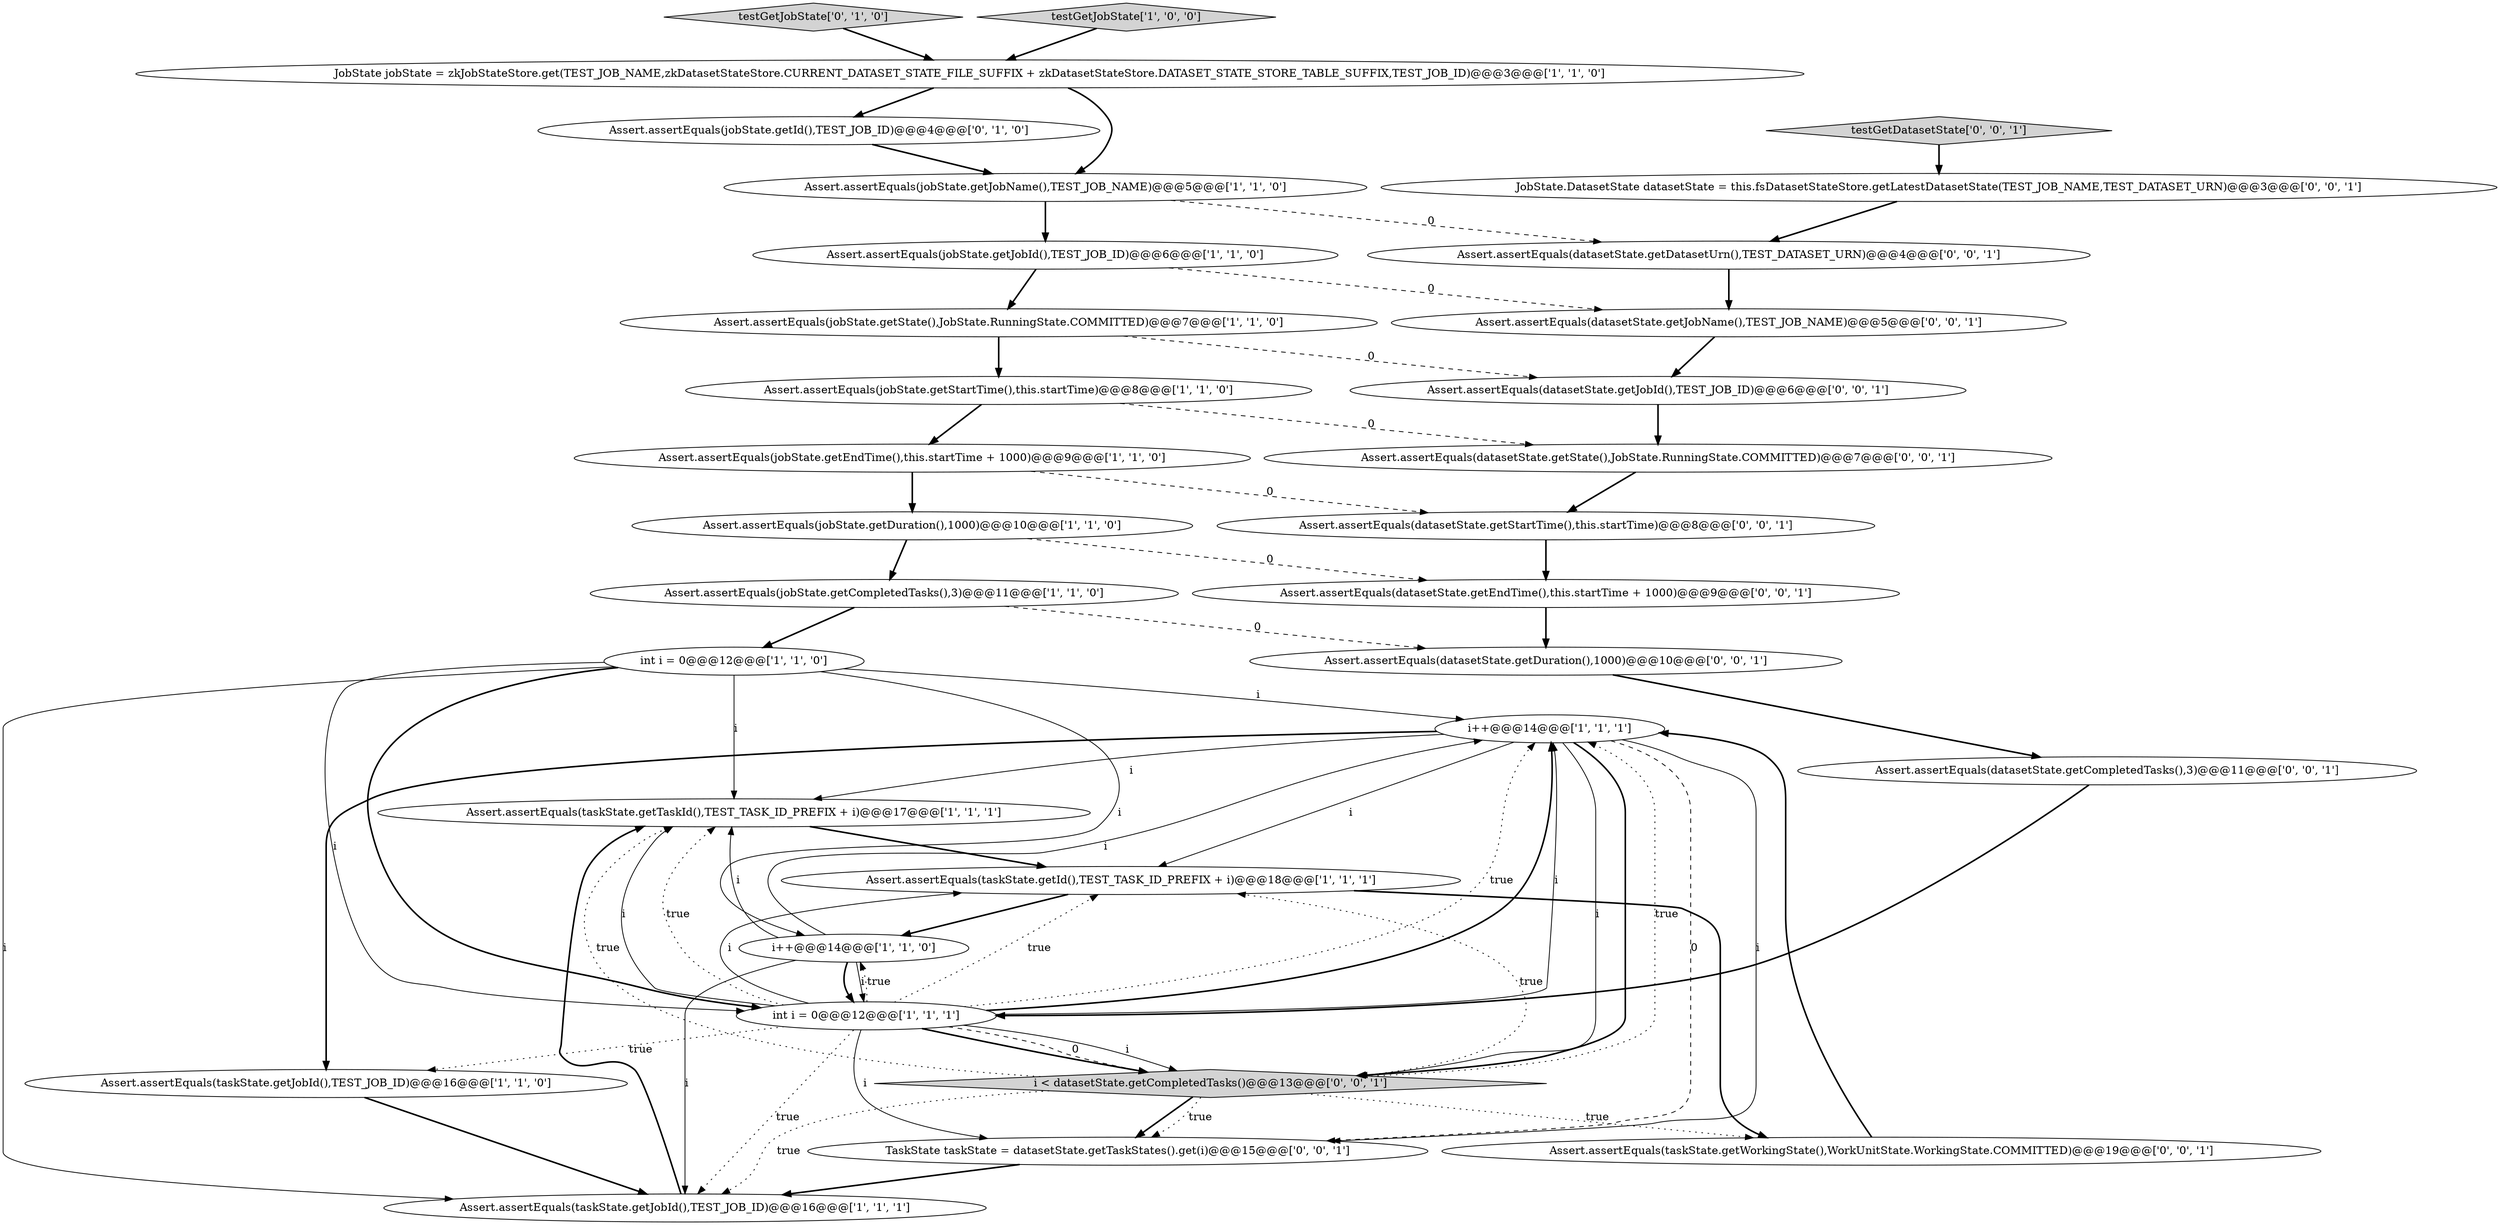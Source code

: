 digraph {
0 [style = filled, label = "i++@@@14@@@['1', '1', '1']", fillcolor = white, shape = ellipse image = "AAA0AAABBB1BBB"];
8 [style = filled, label = "i++@@@14@@@['1', '1', '0']", fillcolor = white, shape = ellipse image = "AAA0AAABBB1BBB"];
26 [style = filled, label = "Assert.assertEquals(datasetState.getDatasetUrn(),TEST_DATASET_URN)@@@4@@@['0', '0', '1']", fillcolor = white, shape = ellipse image = "AAA0AAABBB3BBB"];
12 [style = filled, label = "Assert.assertEquals(taskState.getTaskId(),TEST_TASK_ID_PREFIX + i)@@@17@@@['1', '1', '1']", fillcolor = white, shape = ellipse image = "AAA0AAABBB1BBB"];
30 [style = filled, label = "Assert.assertEquals(datasetState.getState(),JobState.RunningState.COMMITTED)@@@7@@@['0', '0', '1']", fillcolor = white, shape = ellipse image = "AAA0AAABBB3BBB"];
31 [style = filled, label = "Assert.assertEquals(datasetState.getEndTime(),this.startTime + 1000)@@@9@@@['0', '0', '1']", fillcolor = white, shape = ellipse image = "AAA0AAABBB3BBB"];
15 [style = filled, label = "int i = 0@@@12@@@['1', '1', '0']", fillcolor = white, shape = ellipse image = "AAA0AAABBB1BBB"];
19 [style = filled, label = "TaskState taskState = datasetState.getTaskStates().get(i)@@@15@@@['0', '0', '1']", fillcolor = white, shape = ellipse image = "AAA0AAABBB3BBB"];
18 [style = filled, label = "testGetJobState['0', '1', '0']", fillcolor = lightgray, shape = diamond image = "AAA0AAABBB2BBB"];
13 [style = filled, label = "JobState jobState = zkJobStateStore.get(TEST_JOB_NAME,zkDatasetStateStore.CURRENT_DATASET_STATE_FILE_SUFFIX + zkDatasetStateStore.DATASET_STATE_STORE_TABLE_SUFFIX,TEST_JOB_ID)@@@3@@@['1', '1', '0']", fillcolor = white, shape = ellipse image = "AAA0AAABBB1BBB"];
5 [style = filled, label = "int i = 0@@@12@@@['1', '1', '1']", fillcolor = white, shape = ellipse image = "AAA0AAABBB1BBB"];
29 [style = filled, label = "Assert.assertEquals(datasetState.getDuration(),1000)@@@10@@@['0', '0', '1']", fillcolor = white, shape = ellipse image = "AAA0AAABBB3BBB"];
28 [style = filled, label = "Assert.assertEquals(datasetState.getStartTime(),this.startTime)@@@8@@@['0', '0', '1']", fillcolor = white, shape = ellipse image = "AAA0AAABBB3BBB"];
27 [style = filled, label = "Assert.assertEquals(datasetState.getJobName(),TEST_JOB_NAME)@@@5@@@['0', '0', '1']", fillcolor = white, shape = ellipse image = "AAA0AAABBB3BBB"];
7 [style = filled, label = "Assert.assertEquals(jobState.getEndTime(),this.startTime + 1000)@@@9@@@['1', '1', '0']", fillcolor = white, shape = ellipse image = "AAA0AAABBB1BBB"];
22 [style = filled, label = "testGetDatasetState['0', '0', '1']", fillcolor = lightgray, shape = diamond image = "AAA0AAABBB3BBB"];
20 [style = filled, label = "Assert.assertEquals(datasetState.getJobId(),TEST_JOB_ID)@@@6@@@['0', '0', '1']", fillcolor = white, shape = ellipse image = "AAA0AAABBB3BBB"];
3 [style = filled, label = "Assert.assertEquals(jobState.getState(),JobState.RunningState.COMMITTED)@@@7@@@['1', '1', '0']", fillcolor = white, shape = ellipse image = "AAA0AAABBB1BBB"];
16 [style = filled, label = "Assert.assertEquals(jobState.getDuration(),1000)@@@10@@@['1', '1', '0']", fillcolor = white, shape = ellipse image = "AAA0AAABBB1BBB"];
1 [style = filled, label = "Assert.assertEquals(jobState.getStartTime(),this.startTime)@@@8@@@['1', '1', '0']", fillcolor = white, shape = ellipse image = "AAA0AAABBB1BBB"];
14 [style = filled, label = "Assert.assertEquals(taskState.getJobId(),TEST_JOB_ID)@@@16@@@['1', '1', '1']", fillcolor = white, shape = ellipse image = "AAA0AAABBB1BBB"];
9 [style = filled, label = "Assert.assertEquals(jobState.getJobId(),TEST_JOB_ID)@@@6@@@['1', '1', '0']", fillcolor = white, shape = ellipse image = "AAA0AAABBB1BBB"];
10 [style = filled, label = "Assert.assertEquals(jobState.getCompletedTasks(),3)@@@11@@@['1', '1', '0']", fillcolor = white, shape = ellipse image = "AAA0AAABBB1BBB"];
23 [style = filled, label = "i < datasetState.getCompletedTasks()@@@13@@@['0', '0', '1']", fillcolor = lightgray, shape = diamond image = "AAA0AAABBB3BBB"];
11 [style = filled, label = "testGetJobState['1', '0', '0']", fillcolor = lightgray, shape = diamond image = "AAA0AAABBB1BBB"];
6 [style = filled, label = "Assert.assertEquals(jobState.getJobName(),TEST_JOB_NAME)@@@5@@@['1', '1', '0']", fillcolor = white, shape = ellipse image = "AAA0AAABBB1BBB"];
4 [style = filled, label = "Assert.assertEquals(taskState.getId(),TEST_TASK_ID_PREFIX + i)@@@18@@@['1', '1', '1']", fillcolor = white, shape = ellipse image = "AAA0AAABBB1BBB"];
21 [style = filled, label = "Assert.assertEquals(datasetState.getCompletedTasks(),3)@@@11@@@['0', '0', '1']", fillcolor = white, shape = ellipse image = "AAA0AAABBB3BBB"];
2 [style = filled, label = "Assert.assertEquals(taskState.getJobId(),TEST_JOB_ID)@@@16@@@['1', '1', '0']", fillcolor = white, shape = ellipse image = "AAA0AAABBB1BBB"];
17 [style = filled, label = "Assert.assertEquals(jobState.getId(),TEST_JOB_ID)@@@4@@@['0', '1', '0']", fillcolor = white, shape = ellipse image = "AAA1AAABBB2BBB"];
25 [style = filled, label = "JobState.DatasetState datasetState = this.fsDatasetStateStore.getLatestDatasetState(TEST_JOB_NAME,TEST_DATASET_URN)@@@3@@@['0', '0', '1']", fillcolor = white, shape = ellipse image = "AAA0AAABBB3BBB"];
24 [style = filled, label = "Assert.assertEquals(taskState.getWorkingState(),WorkUnitState.WorkingState.COMMITTED)@@@19@@@['0', '0', '1']", fillcolor = white, shape = ellipse image = "AAA0AAABBB3BBB"];
28->31 [style = bold, label=""];
29->21 [style = bold, label=""];
5->8 [style = dotted, label="true"];
8->14 [style = solid, label="i"];
5->23 [style = solid, label="i"];
5->0 [style = dotted, label="true"];
5->14 [style = dotted, label="true"];
3->20 [style = dashed, label="0"];
15->8 [style = solid, label="i"];
15->0 [style = solid, label="i"];
23->24 [style = dotted, label="true"];
1->30 [style = dashed, label="0"];
0->19 [style = dashed, label="0"];
8->5 [style = bold, label=""];
23->19 [style = bold, label=""];
0->4 [style = solid, label="i"];
15->14 [style = solid, label="i"];
6->26 [style = dashed, label="0"];
7->28 [style = dashed, label="0"];
16->31 [style = dashed, label="0"];
13->17 [style = bold, label=""];
23->19 [style = dotted, label="true"];
12->4 [style = bold, label=""];
7->16 [style = bold, label=""];
9->3 [style = bold, label=""];
13->6 [style = bold, label=""];
18->13 [style = bold, label=""];
25->26 [style = bold, label=""];
15->5 [style = solid, label="i"];
5->12 [style = solid, label="i"];
5->4 [style = solid, label="i"];
5->4 [style = dotted, label="true"];
14->12 [style = bold, label=""];
0->19 [style = solid, label="i"];
4->8 [style = bold, label=""];
23->14 [style = dotted, label="true"];
0->23 [style = solid, label="i"];
24->0 [style = bold, label=""];
5->12 [style = dotted, label="true"];
23->4 [style = dotted, label="true"];
26->27 [style = bold, label=""];
27->20 [style = bold, label=""];
16->10 [style = bold, label=""];
3->1 [style = bold, label=""];
6->9 [style = bold, label=""];
0->23 [style = bold, label=""];
5->19 [style = solid, label="i"];
4->24 [style = bold, label=""];
5->0 [style = bold, label=""];
20->30 [style = bold, label=""];
23->0 [style = dotted, label="true"];
17->6 [style = bold, label=""];
5->0 [style = solid, label="i"];
5->23 [style = bold, label=""];
22->25 [style = bold, label=""];
15->12 [style = solid, label="i"];
5->23 [style = dashed, label="0"];
8->12 [style = solid, label="i"];
21->5 [style = bold, label=""];
11->13 [style = bold, label=""];
15->5 [style = bold, label=""];
30->28 [style = bold, label=""];
2->14 [style = bold, label=""];
10->15 [style = bold, label=""];
19->14 [style = bold, label=""];
31->29 [style = bold, label=""];
1->7 [style = bold, label=""];
0->2 [style = bold, label=""];
10->29 [style = dashed, label="0"];
0->12 [style = solid, label="i"];
5->2 [style = dotted, label="true"];
8->5 [style = solid, label="i"];
9->27 [style = dashed, label="0"];
8->0 [style = solid, label="i"];
23->12 [style = dotted, label="true"];
}
